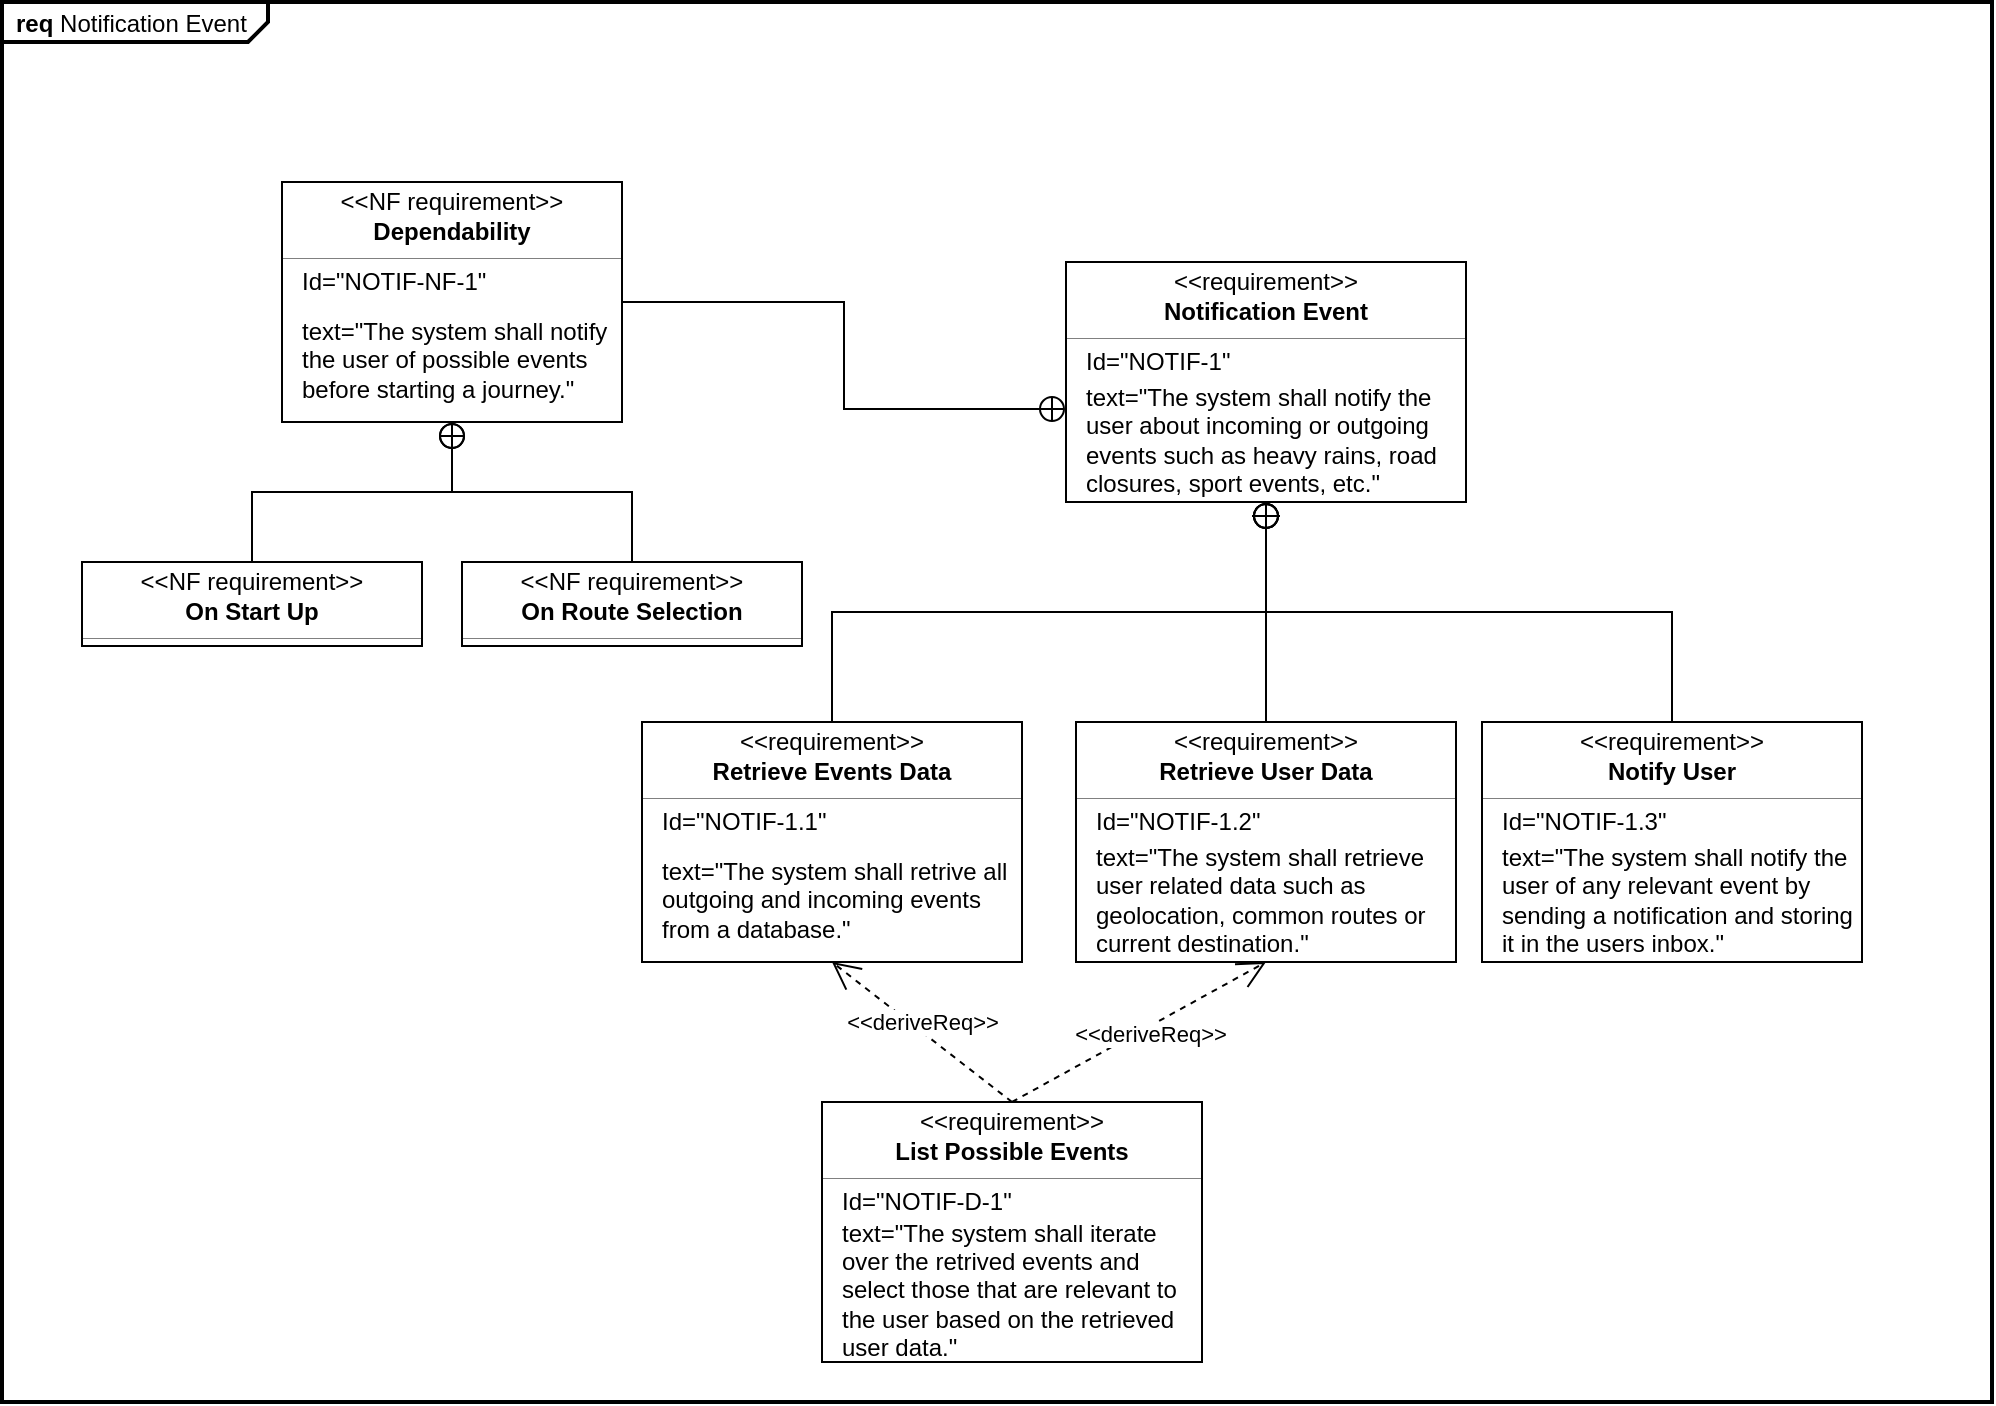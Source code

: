 <mxfile version="26.2.2">
  <diagram name="Page-1" id="pAAVrMAfwsiJYy0Wg43e">
    <mxGraphModel dx="2012" dy="843" grid="1" gridSize="10" guides="1" tooltips="1" connect="1" arrows="1" fold="1" page="1" pageScale="1" pageWidth="583" pageHeight="827" math="0" shadow="0">
      <root>
        <mxCell id="0" />
        <mxCell id="1" parent="0" />
        <mxCell id="mvfTQDdPSuTvWXXwRAFx-1" value="&lt;p style=&quot;margin:0px;margin-top:4px;margin-left:7px;text-align:left;&quot;&gt;&lt;b&gt;req&lt;/b&gt;&amp;nbsp;Notification Event&lt;/p&gt;" style="html=1;shape=mxgraph.sysml.package;overflow=fill;labelX=133.5;strokeWidth=2;align=center;" parent="1" vertex="1">
          <mxGeometry x="-240" y="30" width="995" height="700" as="geometry" />
        </mxCell>
        <mxCell id="mvfTQDdPSuTvWXXwRAFx-2" value="" style="rounded=0;html=1;labelBackgroundColor=none;endArrow=none;edgeStyle=elbowEdgeStyle;elbow=vertical;startArrow=sysMLPackCont;startSize=12;exitX=0.5;exitY=1;exitDx=0;exitDy=0;" parent="1" source="mvfTQDdPSuTvWXXwRAFx-9" target="mvfTQDdPSuTvWXXwRAFx-16" edge="1">
          <mxGeometry relative="1" as="geometry">
            <mxPoint x="380" y="300.0" as="sourcePoint" />
            <mxPoint x="290" y="390" as="targetPoint" />
          </mxGeometry>
        </mxCell>
        <mxCell id="mvfTQDdPSuTvWXXwRAFx-3" value="" style="rounded=0;html=1;labelBackgroundColor=none;endArrow=none;edgeStyle=elbowEdgeStyle;elbow=vertical;startArrow=sysMLPackCont;startSize=12;exitX=0.5;exitY=1;exitDx=0;exitDy=0;" parent="1" source="mvfTQDdPSuTvWXXwRAFx-9" target="mvfTQDdPSuTvWXXwRAFx-10" edge="1">
          <mxGeometry relative="1" as="geometry">
            <mxPoint x="380" y="300" as="sourcePoint" />
            <mxPoint x="470" y="390.0" as="targetPoint" />
          </mxGeometry>
        </mxCell>
        <mxCell id="mvfTQDdPSuTvWXXwRAFx-55" style="edgeStyle=orthogonalEdgeStyle;rounded=0;orthogonalLoop=1;jettySize=auto;html=1;entryX=0.5;entryY=1;entryDx=0;entryDy=0;exitX=0.5;exitY=0;exitDx=0;exitDy=0;endArrow=circlePlus;endFill=0;endSize=5;" parent="1" source="mvfTQDdPSuTvWXXwRAFx-50" target="mvfTQDdPSuTvWXXwRAFx-9" edge="1">
          <mxGeometry relative="1" as="geometry" />
        </mxCell>
        <mxCell id="mvfTQDdPSuTvWXXwRAFx-4" value="" style="fontStyle=1;align=center;verticalAlign=middle;childLayout=stackLayout;horizontal=1;horizontalStack=0;resizeParent=1;resizeParentMax=0;resizeLast=0;marginBottom=0;" parent="1" vertex="1">
          <mxGeometry x="292" y="160" width="200" height="120" as="geometry" />
        </mxCell>
        <mxCell id="mvfTQDdPSuTvWXXwRAFx-5" value="&amp;lt;&amp;lt;requirement&amp;gt;&amp;gt;" style="html=1;align=center;spacing=0;verticalAlign=middle;strokeColor=none;fillColor=none;whiteSpace=wrap;spacingTop=3;" parent="mvfTQDdPSuTvWXXwRAFx-4" vertex="1">
          <mxGeometry width="200" height="16" as="geometry" />
        </mxCell>
        <mxCell id="mvfTQDdPSuTvWXXwRAFx-6" value="Notification Event" style="html=1;align=center;spacing=0;verticalAlign=middle;strokeColor=none;fillColor=none;whiteSpace=wrap;fontStyle=1" parent="mvfTQDdPSuTvWXXwRAFx-4" vertex="1">
          <mxGeometry y="16" width="200" height="18" as="geometry" />
        </mxCell>
        <mxCell id="mvfTQDdPSuTvWXXwRAFx-7" value="" style="line;strokeWidth=0.25;fillColor=none;align=left;verticalAlign=middle;spacingTop=-1;spacingLeft=3;spacingRight=3;rotatable=0;labelPosition=right;points=[];portConstraint=eastwest;" parent="mvfTQDdPSuTvWXXwRAFx-4" vertex="1">
          <mxGeometry y="34" width="200" height="8" as="geometry" />
        </mxCell>
        <mxCell id="mvfTQDdPSuTvWXXwRAFx-8" value="Id=&quot;NOTIF-1&quot;" style="html=1;align=left;spacing=0;verticalAlign=middle;strokeColor=none;fillColor=none;whiteSpace=wrap;spacingLeft=10;" parent="mvfTQDdPSuTvWXXwRAFx-4" vertex="1">
          <mxGeometry y="42" width="200" height="16" as="geometry" />
        </mxCell>
        <mxCell id="mvfTQDdPSuTvWXXwRAFx-9" value="text=&quot;The system shall notify the user about incoming or outgoing events such as heavy rains, road closures, sport events, etc.&quot;" style="html=1;align=left;spacing=0;verticalAlign=middle;strokeColor=none;fillColor=none;whiteSpace=wrap;spacingLeft=10;" parent="mvfTQDdPSuTvWXXwRAFx-4" vertex="1">
          <mxGeometry y="58" width="200" height="62" as="geometry" />
        </mxCell>
        <mxCell id="mvfTQDdPSuTvWXXwRAFx-10" value="" style="fontStyle=1;align=center;verticalAlign=middle;childLayout=stackLayout;horizontal=1;horizontalStack=0;resizeParent=1;resizeParentMax=0;resizeLast=0;marginBottom=0;" parent="1" vertex="1">
          <mxGeometry x="500" y="390" width="190" height="120" as="geometry" />
        </mxCell>
        <mxCell id="mvfTQDdPSuTvWXXwRAFx-11" value="&amp;lt;&amp;lt;requirement&amp;gt;&amp;gt;" style="html=1;align=center;spacing=0;verticalAlign=middle;strokeColor=none;fillColor=none;whiteSpace=wrap;spacingTop=3;" parent="mvfTQDdPSuTvWXXwRAFx-10" vertex="1">
          <mxGeometry width="190" height="16" as="geometry" />
        </mxCell>
        <mxCell id="mvfTQDdPSuTvWXXwRAFx-12" value="Notify User" style="html=1;align=center;spacing=0;verticalAlign=middle;strokeColor=none;fillColor=none;whiteSpace=wrap;fontStyle=1" parent="mvfTQDdPSuTvWXXwRAFx-10" vertex="1">
          <mxGeometry y="16" width="190" height="18" as="geometry" />
        </mxCell>
        <mxCell id="mvfTQDdPSuTvWXXwRAFx-13" value="" style="line;strokeWidth=0.25;fillColor=none;align=left;verticalAlign=middle;spacingTop=-1;spacingLeft=3;spacingRight=3;rotatable=0;labelPosition=right;points=[];portConstraint=eastwest;" parent="mvfTQDdPSuTvWXXwRAFx-10" vertex="1">
          <mxGeometry y="34" width="190" height="8" as="geometry" />
        </mxCell>
        <mxCell id="mvfTQDdPSuTvWXXwRAFx-14" value="Id=&quot;NOTIF-1.3&quot;" style="html=1;align=left;spacing=0;verticalAlign=middle;strokeColor=none;fillColor=none;whiteSpace=wrap;spacingLeft=10;" parent="mvfTQDdPSuTvWXXwRAFx-10" vertex="1">
          <mxGeometry y="42" width="190" height="16" as="geometry" />
        </mxCell>
        <mxCell id="mvfTQDdPSuTvWXXwRAFx-15" value="text=&quot;The system shall notify the user of any relevant event by sending a notification and storing it in the users inbox.&quot;" style="html=1;align=left;spacing=0;verticalAlign=middle;strokeColor=none;fillColor=none;whiteSpace=wrap;spacingLeft=10;" parent="mvfTQDdPSuTvWXXwRAFx-10" vertex="1">
          <mxGeometry y="58" width="190" height="62" as="geometry" />
        </mxCell>
        <mxCell id="mvfTQDdPSuTvWXXwRAFx-16" value="" style="fontStyle=1;align=center;verticalAlign=middle;childLayout=stackLayout;horizontal=1;horizontalStack=0;resizeParent=1;resizeParentMax=0;resizeLast=0;marginBottom=0;" parent="1" vertex="1">
          <mxGeometry x="297" y="390" width="190" height="120" as="geometry" />
        </mxCell>
        <mxCell id="mvfTQDdPSuTvWXXwRAFx-17" value="&amp;lt;&amp;lt;requirement&amp;gt;&amp;gt;" style="html=1;align=center;spacing=0;verticalAlign=middle;strokeColor=none;fillColor=none;whiteSpace=wrap;spacingTop=3;" parent="mvfTQDdPSuTvWXXwRAFx-16" vertex="1">
          <mxGeometry width="190" height="16" as="geometry" />
        </mxCell>
        <mxCell id="mvfTQDdPSuTvWXXwRAFx-18" value="Retrieve User Data" style="html=1;align=center;spacing=0;verticalAlign=middle;strokeColor=none;fillColor=none;whiteSpace=wrap;fontStyle=1" parent="mvfTQDdPSuTvWXXwRAFx-16" vertex="1">
          <mxGeometry y="16" width="190" height="18" as="geometry" />
        </mxCell>
        <mxCell id="mvfTQDdPSuTvWXXwRAFx-19" value="" style="line;strokeWidth=0.25;fillColor=none;align=left;verticalAlign=middle;spacingTop=-1;spacingLeft=3;spacingRight=3;rotatable=0;labelPosition=right;points=[];portConstraint=eastwest;" parent="mvfTQDdPSuTvWXXwRAFx-16" vertex="1">
          <mxGeometry y="34" width="190" height="8" as="geometry" />
        </mxCell>
        <mxCell id="mvfTQDdPSuTvWXXwRAFx-20" value="Id=&quot;NOTIF-1.2&quot;" style="html=1;align=left;spacing=0;verticalAlign=middle;strokeColor=none;fillColor=none;whiteSpace=wrap;spacingLeft=10;" parent="mvfTQDdPSuTvWXXwRAFx-16" vertex="1">
          <mxGeometry y="42" width="190" height="16" as="geometry" />
        </mxCell>
        <mxCell id="mvfTQDdPSuTvWXXwRAFx-21" value="text=&quot;The system shall retrieve user related data such as geolocation, common routes or current destination.&lt;span style=&quot;background-color: transparent; color: light-dark(rgb(0, 0, 0), rgb(255, 255, 255));&quot;&gt;&quot;&lt;/span&gt;" style="html=1;align=left;spacing=0;verticalAlign=middle;strokeColor=none;fillColor=none;whiteSpace=wrap;spacingLeft=10;" parent="mvfTQDdPSuTvWXXwRAFx-16" vertex="1">
          <mxGeometry y="58" width="190" height="62" as="geometry" />
        </mxCell>
        <mxCell id="mvfTQDdPSuTvWXXwRAFx-31" style="edgeStyle=orthogonalEdgeStyle;rounded=0;orthogonalLoop=1;jettySize=auto;html=1;entryX=0;entryY=0.25;entryDx=0;entryDy=0;endArrow=circlePlus;endFill=0;startSize=6;endSize=5;" parent="1" source="mvfTQDdPSuTvWXXwRAFx-32" target="mvfTQDdPSuTvWXXwRAFx-9" edge="1">
          <mxGeometry relative="1" as="geometry" />
        </mxCell>
        <mxCell id="mvfTQDdPSuTvWXXwRAFx-70" style="edgeStyle=orthogonalEdgeStyle;rounded=0;orthogonalLoop=1;jettySize=auto;html=1;endArrow=circlePlus;endFill=0;endSize=5;" parent="1" source="mvfTQDdPSuTvWXXwRAFx-64" target="mvfTQDdPSuTvWXXwRAFx-32" edge="1">
          <mxGeometry relative="1" as="geometry" />
        </mxCell>
        <mxCell id="mvfTQDdPSuTvWXXwRAFx-79" style="edgeStyle=orthogonalEdgeStyle;rounded=0;orthogonalLoop=1;jettySize=auto;html=1;endArrow=circlePlus;endFill=0;endSize=5;" parent="1" source="mvfTQDdPSuTvWXXwRAFx-73" target="mvfTQDdPSuTvWXXwRAFx-32" edge="1">
          <mxGeometry relative="1" as="geometry" />
        </mxCell>
        <mxCell id="mvfTQDdPSuTvWXXwRAFx-32" value="" style="fontStyle=1;align=center;verticalAlign=middle;childLayout=stackLayout;horizontal=1;horizontalStack=0;resizeParent=1;resizeParentMax=0;resizeLast=0;marginBottom=0;" parent="1" vertex="1">
          <mxGeometry x="-100" y="120" width="170" height="120" as="geometry" />
        </mxCell>
        <mxCell id="mvfTQDdPSuTvWXXwRAFx-33" value="&amp;lt;&amp;lt;NF requirement&amp;gt;&amp;gt;" style="html=1;align=center;spacing=0;verticalAlign=middle;strokeColor=none;fillColor=none;whiteSpace=wrap;spacingTop=3;" parent="mvfTQDdPSuTvWXXwRAFx-32" vertex="1">
          <mxGeometry width="170" height="16" as="geometry" />
        </mxCell>
        <mxCell id="mvfTQDdPSuTvWXXwRAFx-34" value="Dependability" style="html=1;align=center;spacing=0;verticalAlign=middle;strokeColor=none;fillColor=none;whiteSpace=wrap;fontStyle=1" parent="mvfTQDdPSuTvWXXwRAFx-32" vertex="1">
          <mxGeometry y="16" width="170" height="18" as="geometry" />
        </mxCell>
        <mxCell id="mvfTQDdPSuTvWXXwRAFx-35" value="" style="line;strokeWidth=0.25;fillColor=none;align=left;verticalAlign=middle;spacingTop=-1;spacingLeft=3;spacingRight=3;rotatable=0;labelPosition=right;points=[];portConstraint=eastwest;" parent="mvfTQDdPSuTvWXXwRAFx-32" vertex="1">
          <mxGeometry y="34" width="170" height="8" as="geometry" />
        </mxCell>
        <mxCell id="mvfTQDdPSuTvWXXwRAFx-36" value="Id=&quot;NOTIF-NF-1&quot;" style="html=1;align=left;spacing=0;verticalAlign=middle;strokeColor=none;fillColor=none;whiteSpace=wrap;spacingLeft=10;" parent="mvfTQDdPSuTvWXXwRAFx-32" vertex="1">
          <mxGeometry y="42" width="170" height="16" as="geometry" />
        </mxCell>
        <mxCell id="mvfTQDdPSuTvWXXwRAFx-37" value="text=&quot;The system shall notify the user of possible events before starting a journey.&quot;" style="html=1;align=left;spacing=0;verticalAlign=middle;strokeColor=none;fillColor=none;whiteSpace=wrap;spacingLeft=10;" parent="mvfTQDdPSuTvWXXwRAFx-32" vertex="1">
          <mxGeometry y="58" width="170" height="62" as="geometry" />
        </mxCell>
        <mxCell id="mvfTQDdPSuTvWXXwRAFx-42" value="" style="fontStyle=1;align=center;verticalAlign=middle;childLayout=stackLayout;horizontal=1;horizontalStack=0;resizeParent=1;resizeParentMax=0;resizeLast=0;marginBottom=0;" parent="1" vertex="1">
          <mxGeometry x="170" y="580" width="190" height="130" as="geometry" />
        </mxCell>
        <mxCell id="mvfTQDdPSuTvWXXwRAFx-43" value="&amp;lt;&amp;lt;requirement&amp;gt;&amp;gt;" style="html=1;align=center;spacing=0;verticalAlign=middle;strokeColor=none;fillColor=none;whiteSpace=wrap;spacingTop=3;" parent="mvfTQDdPSuTvWXXwRAFx-42" vertex="1">
          <mxGeometry width="190" height="16" as="geometry" />
        </mxCell>
        <mxCell id="mvfTQDdPSuTvWXXwRAFx-44" value="List Possible Events" style="html=1;align=center;spacing=0;verticalAlign=middle;strokeColor=none;fillColor=none;whiteSpace=wrap;fontStyle=1" parent="mvfTQDdPSuTvWXXwRAFx-42" vertex="1">
          <mxGeometry y="16" width="190" height="18" as="geometry" />
        </mxCell>
        <mxCell id="mvfTQDdPSuTvWXXwRAFx-45" value="" style="line;strokeWidth=0.25;fillColor=none;align=left;verticalAlign=middle;spacingTop=-1;spacingLeft=3;spacingRight=3;rotatable=0;labelPosition=right;points=[];portConstraint=eastwest;" parent="mvfTQDdPSuTvWXXwRAFx-42" vertex="1">
          <mxGeometry y="34" width="190" height="8" as="geometry" />
        </mxCell>
        <mxCell id="mvfTQDdPSuTvWXXwRAFx-46" value="Id=&quot;NOTIF-D-1&quot;" style="html=1;align=left;spacing=0;verticalAlign=middle;strokeColor=none;fillColor=none;whiteSpace=wrap;spacingLeft=10;" parent="mvfTQDdPSuTvWXXwRAFx-42" vertex="1">
          <mxGeometry y="42" width="190" height="16" as="geometry" />
        </mxCell>
        <mxCell id="mvfTQDdPSuTvWXXwRAFx-47" value="text=&quot;The system shall iterate over the retrived events and select those that are relevant to the user based on the retrieved user data.&lt;span style=&quot;background-color: transparent; color: light-dark(rgb(0, 0, 0), rgb(255, 255, 255));&quot;&gt;&quot;&lt;/span&gt;" style="html=1;align=left;spacing=0;verticalAlign=middle;strokeColor=none;fillColor=none;whiteSpace=wrap;spacingLeft=10;" parent="mvfTQDdPSuTvWXXwRAFx-42" vertex="1">
          <mxGeometry y="58" width="190" height="72" as="geometry" />
        </mxCell>
        <mxCell id="mvfTQDdPSuTvWXXwRAFx-49" value="" style="fontStyle=1;align=center;verticalAlign=middle;childLayout=stackLayout;horizontal=1;horizontalStack=0;resizeParent=1;resizeParentMax=0;resizeLast=0;marginBottom=0;" parent="1" vertex="1">
          <mxGeometry x="80" y="390" width="190" height="120" as="geometry" />
        </mxCell>
        <mxCell id="mvfTQDdPSuTvWXXwRAFx-50" value="&amp;lt;&amp;lt;requirement&amp;gt;&amp;gt;" style="html=1;align=center;spacing=0;verticalAlign=middle;strokeColor=none;fillColor=none;whiteSpace=wrap;spacingTop=3;" parent="mvfTQDdPSuTvWXXwRAFx-49" vertex="1">
          <mxGeometry width="190" height="16" as="geometry" />
        </mxCell>
        <mxCell id="mvfTQDdPSuTvWXXwRAFx-51" value="Retrieve Events Data" style="html=1;align=center;spacing=0;verticalAlign=middle;strokeColor=none;fillColor=none;whiteSpace=wrap;fontStyle=1" parent="mvfTQDdPSuTvWXXwRAFx-49" vertex="1">
          <mxGeometry y="16" width="190" height="18" as="geometry" />
        </mxCell>
        <mxCell id="mvfTQDdPSuTvWXXwRAFx-52" value="" style="line;strokeWidth=0.25;fillColor=none;align=left;verticalAlign=middle;spacingTop=-1;spacingLeft=3;spacingRight=3;rotatable=0;labelPosition=right;points=[];portConstraint=eastwest;" parent="mvfTQDdPSuTvWXXwRAFx-49" vertex="1">
          <mxGeometry y="34" width="190" height="8" as="geometry" />
        </mxCell>
        <mxCell id="mvfTQDdPSuTvWXXwRAFx-53" value="Id=&quot;NOTIF-1.1&quot;" style="html=1;align=left;spacing=0;verticalAlign=middle;strokeColor=none;fillColor=none;whiteSpace=wrap;spacingLeft=10;" parent="mvfTQDdPSuTvWXXwRAFx-49" vertex="1">
          <mxGeometry y="42" width="190" height="16" as="geometry" />
        </mxCell>
        <mxCell id="mvfTQDdPSuTvWXXwRAFx-54" value="text=&quot;The system shall retrive all outgoing and incoming events from a database.&quot;" style="html=1;align=left;spacing=0;verticalAlign=middle;strokeColor=none;fillColor=none;whiteSpace=wrap;spacingLeft=10;" parent="mvfTQDdPSuTvWXXwRAFx-49" vertex="1">
          <mxGeometry y="58" width="190" height="62" as="geometry" />
        </mxCell>
        <mxCell id="mvfTQDdPSuTvWXXwRAFx-59" value="&amp;lt;&amp;lt;deriveReq&amp;gt;&amp;gt;" style="endArrow=open;html=1;edgeStyle=none;endSize=12;dashed=1;rounded=0;exitX=0.5;exitY=0;exitDx=0;exitDy=0;entryX=0.5;entryY=1;entryDx=0;entryDy=0;" parent="1" source="mvfTQDdPSuTvWXXwRAFx-43" target="mvfTQDdPSuTvWXXwRAFx-21" edge="1">
          <mxGeometry x="0.062" y="-4" relative="1" as="geometry">
            <mxPoint x="310" y="540" as="sourcePoint" />
            <mxPoint x="430" y="540" as="targetPoint" />
            <mxPoint as="offset" />
          </mxGeometry>
        </mxCell>
        <mxCell id="mvfTQDdPSuTvWXXwRAFx-60" value="&amp;lt;&amp;lt;deriveReq&amp;gt;&amp;gt;" style="endArrow=open;html=1;edgeStyle=none;endSize=12;dashed=1;rounded=0;exitX=0.5;exitY=0;exitDx=0;exitDy=0;entryX=0.5;entryY=1;entryDx=0;entryDy=0;" parent="1" source="mvfTQDdPSuTvWXXwRAFx-43" target="mvfTQDdPSuTvWXXwRAFx-54" edge="1">
          <mxGeometry x="0.062" y="-4" relative="1" as="geometry">
            <mxPoint x="310" y="540" as="sourcePoint" />
            <mxPoint x="430" y="540" as="targetPoint" />
            <mxPoint as="offset" />
          </mxGeometry>
        </mxCell>
        <mxCell id="mvfTQDdPSuTvWXXwRAFx-64" value="" style="fontStyle=1;align=center;verticalAlign=middle;childLayout=stackLayout;horizontal=1;horizontalStack=0;resizeParent=1;resizeParentMax=0;resizeLast=0;marginBottom=0;" parent="1" vertex="1">
          <mxGeometry x="-200" y="310" width="170" height="42" as="geometry" />
        </mxCell>
        <mxCell id="mvfTQDdPSuTvWXXwRAFx-65" value="&amp;lt;&amp;lt;NF requirement&amp;gt;&amp;gt;" style="html=1;align=center;spacing=0;verticalAlign=middle;strokeColor=none;fillColor=none;whiteSpace=wrap;spacingTop=3;" parent="mvfTQDdPSuTvWXXwRAFx-64" vertex="1">
          <mxGeometry width="170" height="16" as="geometry" />
        </mxCell>
        <mxCell id="mvfTQDdPSuTvWXXwRAFx-66" value="On Start Up" style="html=1;align=center;spacing=0;verticalAlign=middle;strokeColor=none;fillColor=none;whiteSpace=wrap;fontStyle=1" parent="mvfTQDdPSuTvWXXwRAFx-64" vertex="1">
          <mxGeometry y="16" width="170" height="18" as="geometry" />
        </mxCell>
        <mxCell id="mvfTQDdPSuTvWXXwRAFx-67" value="" style="line;strokeWidth=0.25;fillColor=none;align=left;verticalAlign=middle;spacingTop=-1;spacingLeft=3;spacingRight=3;rotatable=0;labelPosition=right;points=[];portConstraint=eastwest;" parent="mvfTQDdPSuTvWXXwRAFx-64" vertex="1">
          <mxGeometry y="34" width="170" height="8" as="geometry" />
        </mxCell>
        <mxCell id="mvfTQDdPSuTvWXXwRAFx-73" value="" style="fontStyle=1;align=center;verticalAlign=middle;childLayout=stackLayout;horizontal=1;horizontalStack=0;resizeParent=1;resizeParentMax=0;resizeLast=0;marginBottom=0;" parent="1" vertex="1">
          <mxGeometry x="-10" y="310" width="170" height="42" as="geometry" />
        </mxCell>
        <mxCell id="mvfTQDdPSuTvWXXwRAFx-74" value="&amp;lt;&amp;lt;NF requirement&amp;gt;&amp;gt;" style="html=1;align=center;spacing=0;verticalAlign=middle;strokeColor=none;fillColor=none;whiteSpace=wrap;spacingTop=3;" parent="mvfTQDdPSuTvWXXwRAFx-73" vertex="1">
          <mxGeometry width="170" height="16" as="geometry" />
        </mxCell>
        <mxCell id="mvfTQDdPSuTvWXXwRAFx-75" value="On Route Selection" style="html=1;align=center;spacing=0;verticalAlign=middle;strokeColor=none;fillColor=none;whiteSpace=wrap;fontStyle=1" parent="mvfTQDdPSuTvWXXwRAFx-73" vertex="1">
          <mxGeometry y="16" width="170" height="18" as="geometry" />
        </mxCell>
        <mxCell id="mvfTQDdPSuTvWXXwRAFx-76" value="" style="line;strokeWidth=0.25;fillColor=none;align=left;verticalAlign=middle;spacingTop=-1;spacingLeft=3;spacingRight=3;rotatable=0;labelPosition=right;points=[];portConstraint=eastwest;" parent="mvfTQDdPSuTvWXXwRAFx-73" vertex="1">
          <mxGeometry y="34" width="170" height="8" as="geometry" />
        </mxCell>
      </root>
    </mxGraphModel>
  </diagram>
</mxfile>
